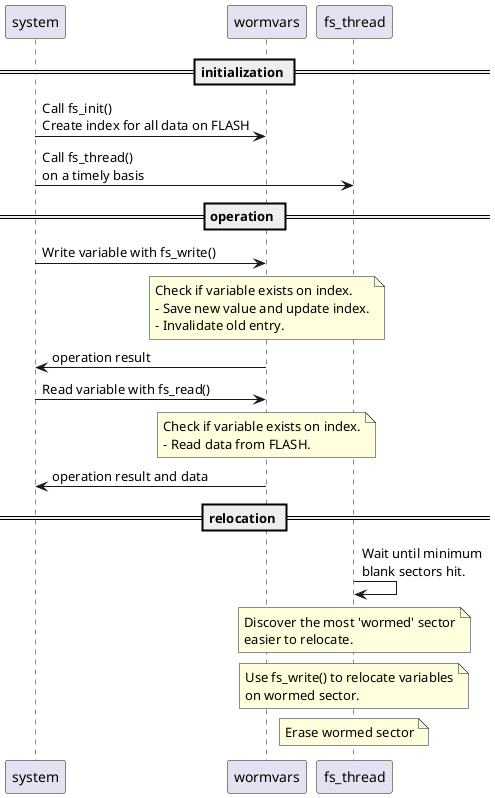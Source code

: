 @startuml

== initialization ==
system -> wormvars: Call fs_init()\nCreate index for all data on FLASH
system -> fs_thread: Call fs_thread()\non a timely basis

== operation ==
system -> wormvars : Write variable with fs_write()
note over wormvars : Check if variable exists on index.\n- Save new value and update index.\n- Invalidate old entry.
system <- wormvars : operation result
system -> wormvars : Read variable with fs_read()
note over wormvars : Check if variable exists on index.\n- Read data from FLASH.
system <- wormvars : operation result and data

== relocation ==
fs_thread -> fs_thread : Wait until minimum\nblank sectors hit.
note over fs_thread : Discover the most 'wormed' sector\neasier to relocate.
note over fs_thread : Use fs_write() to relocate variables\non wormed sector.
note over fs_thread : Erase wormed sector

@enduml
